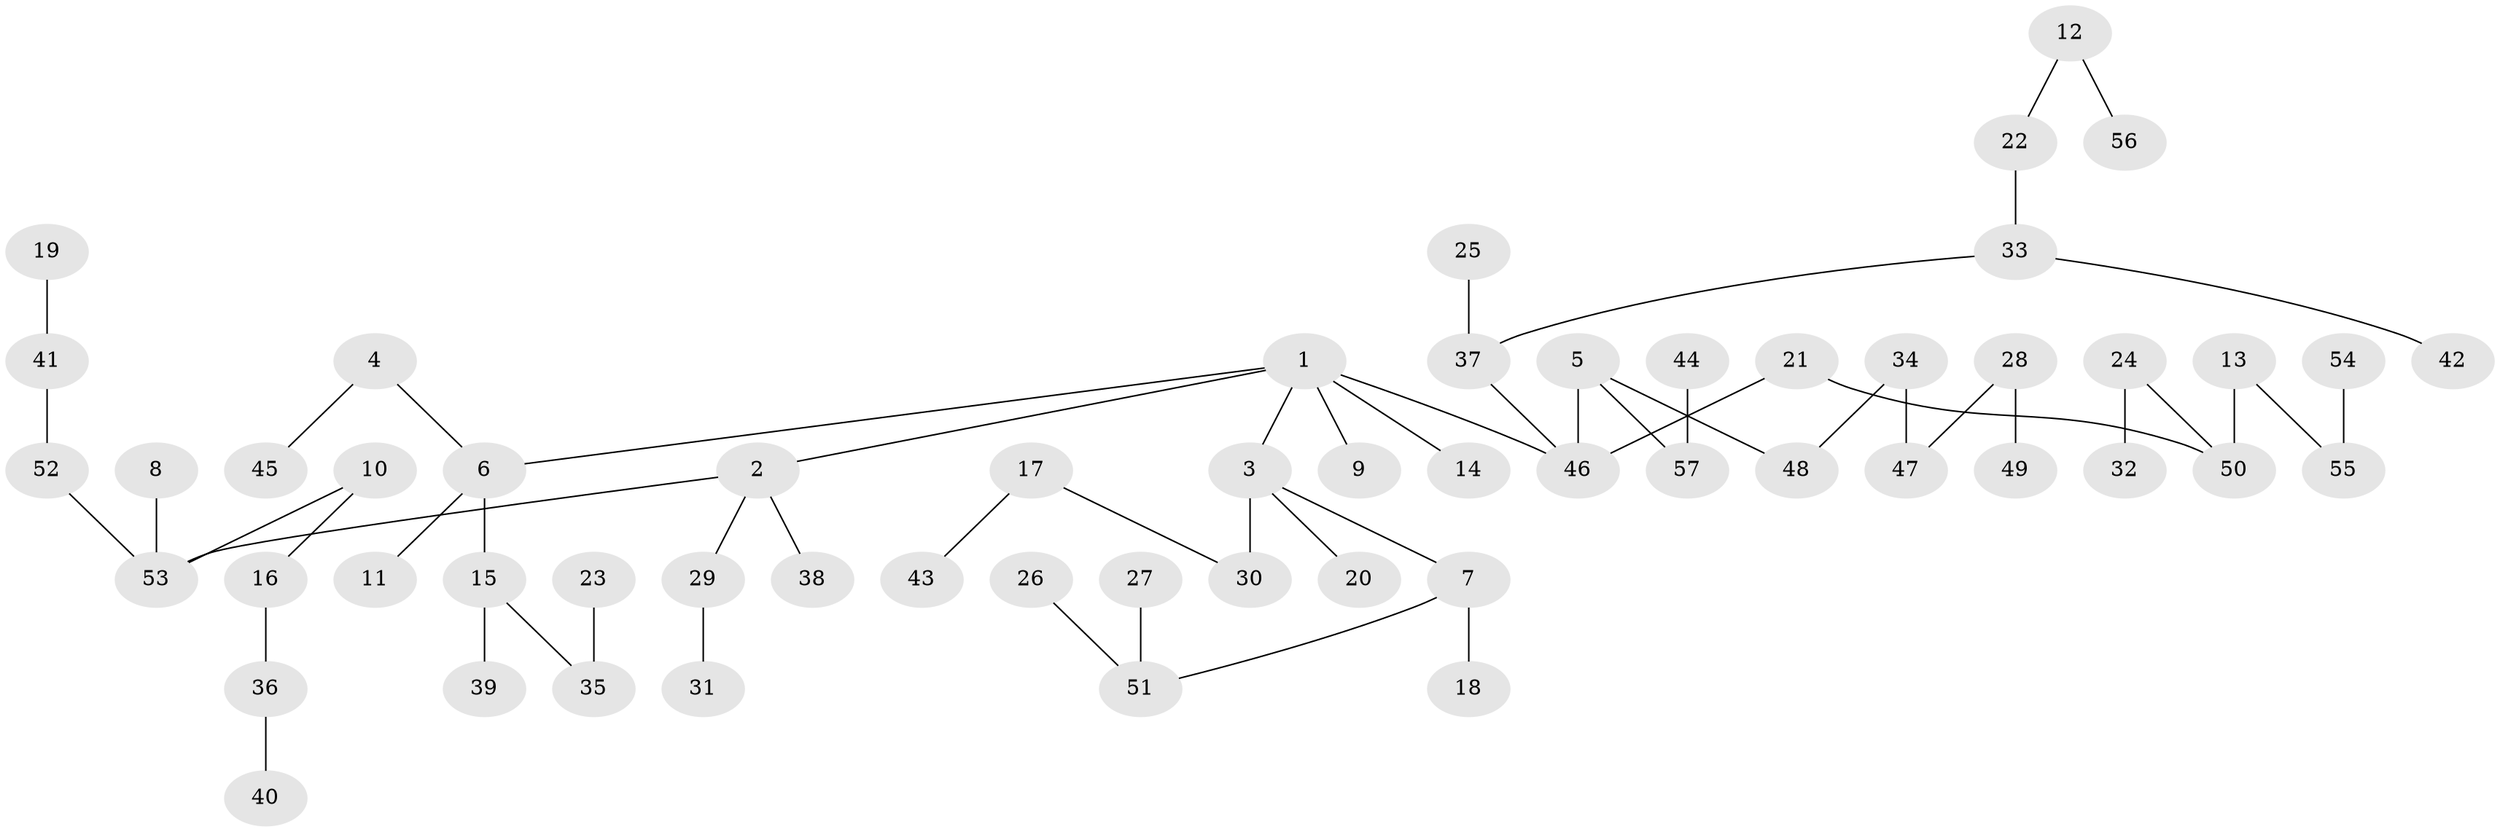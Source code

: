 // original degree distribution, {6: 0.010638297872340425, 5: 0.031914893617021274, 4: 0.07446808510638298, 3: 0.18085106382978725, 2: 0.2127659574468085, 1: 0.48936170212765956}
// Generated by graph-tools (version 1.1) at 2025/37/03/04/25 23:37:24]
// undirected, 57 vertices, 56 edges
graph export_dot {
  node [color=gray90,style=filled];
  1;
  2;
  3;
  4;
  5;
  6;
  7;
  8;
  9;
  10;
  11;
  12;
  13;
  14;
  15;
  16;
  17;
  18;
  19;
  20;
  21;
  22;
  23;
  24;
  25;
  26;
  27;
  28;
  29;
  30;
  31;
  32;
  33;
  34;
  35;
  36;
  37;
  38;
  39;
  40;
  41;
  42;
  43;
  44;
  45;
  46;
  47;
  48;
  49;
  50;
  51;
  52;
  53;
  54;
  55;
  56;
  57;
  1 -- 2 [weight=1.0];
  1 -- 3 [weight=1.0];
  1 -- 6 [weight=1.0];
  1 -- 9 [weight=1.0];
  1 -- 14 [weight=1.0];
  1 -- 46 [weight=1.0];
  2 -- 29 [weight=1.0];
  2 -- 38 [weight=1.0];
  2 -- 53 [weight=1.0];
  3 -- 7 [weight=1.0];
  3 -- 20 [weight=1.0];
  3 -- 30 [weight=1.0];
  4 -- 6 [weight=1.0];
  4 -- 45 [weight=1.0];
  5 -- 46 [weight=1.0];
  5 -- 48 [weight=1.0];
  5 -- 57 [weight=1.0];
  6 -- 11 [weight=1.0];
  6 -- 15 [weight=1.0];
  7 -- 18 [weight=1.0];
  7 -- 51 [weight=1.0];
  8 -- 53 [weight=1.0];
  10 -- 16 [weight=1.0];
  10 -- 53 [weight=1.0];
  12 -- 22 [weight=1.0];
  12 -- 56 [weight=1.0];
  13 -- 50 [weight=1.0];
  13 -- 55 [weight=1.0];
  15 -- 35 [weight=1.0];
  15 -- 39 [weight=1.0];
  16 -- 36 [weight=1.0];
  17 -- 30 [weight=1.0];
  17 -- 43 [weight=1.0];
  19 -- 41 [weight=1.0];
  21 -- 46 [weight=1.0];
  21 -- 50 [weight=1.0];
  22 -- 33 [weight=1.0];
  23 -- 35 [weight=1.0];
  24 -- 32 [weight=1.0];
  24 -- 50 [weight=1.0];
  25 -- 37 [weight=1.0];
  26 -- 51 [weight=1.0];
  27 -- 51 [weight=1.0];
  28 -- 47 [weight=1.0];
  28 -- 49 [weight=1.0];
  29 -- 31 [weight=1.0];
  33 -- 37 [weight=1.0];
  33 -- 42 [weight=1.0];
  34 -- 47 [weight=1.0];
  34 -- 48 [weight=1.0];
  36 -- 40 [weight=1.0];
  37 -- 46 [weight=1.0];
  41 -- 52 [weight=1.0];
  44 -- 57 [weight=1.0];
  52 -- 53 [weight=1.0];
  54 -- 55 [weight=1.0];
}
